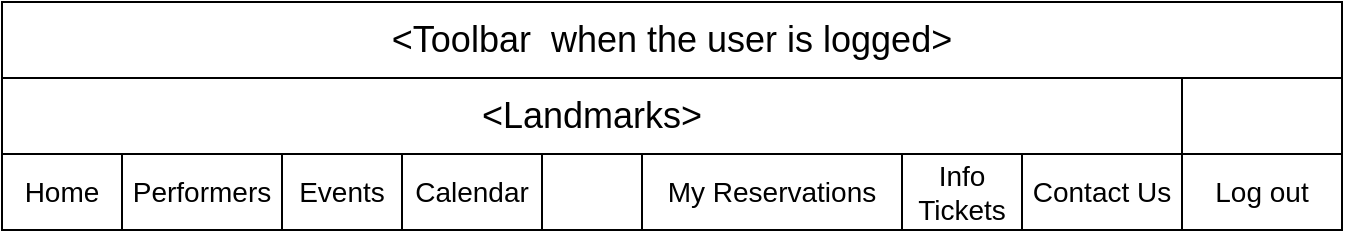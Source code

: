 <mxfile version="10.9.5" type="device"><diagram id="4rNqXYdwGntCiSQ5PHvN" name="Page-1"><mxGraphModel dx="864" dy="504" grid="1" gridSize="10" guides="1" tooltips="1" connect="1" arrows="1" fold="1" page="1" pageScale="1" pageWidth="827" pageHeight="1169" math="0" shadow="0"><root><mxCell id="0"/><mxCell id="1" parent="0"/><mxCell id="BqKdn8dDNGbj-1S_GmPf-1" value="&amp;lt;Landmarks&amp;gt;" style="rounded=0;whiteSpace=wrap;html=1;fontStyle=0;fontSize=18;" parent="1" vertex="1"><mxGeometry x="20" y="128" width="590" height="38" as="geometry"/></mxCell><mxCell id="BqKdn8dDNGbj-1S_GmPf-4" value="&lt;span style=&quot;font-size: 14px;&quot;&gt;Home&lt;/span&gt;" style="rounded=0;whiteSpace=wrap;html=1;fontStyle=0;fontSize=14;" parent="1" vertex="1"><mxGeometry x="20" y="166" width="60" height="38" as="geometry"/></mxCell><mxCell id="BqKdn8dDNGbj-1S_GmPf-7" value="&lt;span style=&quot;font-size: 14px&quot;&gt;Performers&lt;/span&gt;" style="rounded=0;whiteSpace=wrap;html=1;fontStyle=0;fontSize=14;" parent="1" vertex="1"><mxGeometry x="80" y="166" width="80" height="38" as="geometry"/></mxCell><mxCell id="BqKdn8dDNGbj-1S_GmPf-8" value="&lt;span style=&quot;font-size: 14px;&quot;&gt;Events&lt;/span&gt;" style="rounded=0;whiteSpace=wrap;html=1;fontStyle=0;fontSize=14;" parent="1" vertex="1"><mxGeometry x="160" y="166" width="60" height="38" as="geometry"/></mxCell><mxCell id="BqKdn8dDNGbj-1S_GmPf-9" value="&lt;span style=&quot;font-size: 14px&quot;&gt;Calendar&lt;br&gt;&lt;/span&gt;" style="rounded=0;whiteSpace=wrap;html=1;fontStyle=0;fontSize=14;" parent="1" vertex="1"><mxGeometry x="220" y="166" width="70" height="38" as="geometry"/></mxCell><mxCell id="BqKdn8dDNGbj-1S_GmPf-10" value="My Reservations" style="rounded=0;whiteSpace=wrap;html=1;fontStyle=0;fontSize=14;" parent="1" vertex="1"><mxGeometry x="340" y="166" width="130" height="38" as="geometry"/></mxCell><mxCell id="BqKdn8dDNGbj-1S_GmPf-11" value="" style="rounded=0;whiteSpace=wrap;html=1;fontStyle=0;fontSize=14;" parent="1" vertex="1"><mxGeometry x="290" y="166" width="50" height="38" as="geometry"/></mxCell><mxCell id="BqKdn8dDNGbj-1S_GmPf-12" value="Info Tickets" style="rounded=0;whiteSpace=wrap;html=1;fontStyle=0;fontSize=14;" parent="1" vertex="1"><mxGeometry x="470" y="166" width="60" height="38" as="geometry"/></mxCell><mxCell id="BqKdn8dDNGbj-1S_GmPf-13" value="&lt;span style=&quot;font-size: 14px;&quot;&gt;&lt;span style=&quot;font-size: 14px;&quot;&gt;Contact Us&lt;/span&gt;&lt;/span&gt;" style="rounded=0;whiteSpace=wrap;html=1;fontStyle=0;fontSize=14;" parent="1" vertex="1"><mxGeometry x="530" y="166" width="80" height="38" as="geometry"/></mxCell><mxCell id="BqKdn8dDNGbj-1S_GmPf-15" value="&lt;span&gt;&amp;lt;Toolbar&amp;nbsp; when the user is logged&amp;gt;&lt;/span&gt;" style="rounded=0;whiteSpace=wrap;html=1;fontStyle=0;fontSize=18;" parent="1" vertex="1"><mxGeometry x="20" y="90" width="670" height="38" as="geometry"/></mxCell><mxCell id="BqKdn8dDNGbj-1S_GmPf-20" value="&lt;span style=&quot;font-size: 14px;&quot;&gt;&lt;span style=&quot;font-size: 14px;&quot;&gt;Log out&lt;/span&gt;&lt;/span&gt;" style="rounded=0;whiteSpace=wrap;html=1;fontStyle=0;fontSize=14;" parent="1" vertex="1"><mxGeometry x="610" y="166" width="80" height="38" as="geometry"/></mxCell><mxCell id="GX4opUkw4KsaqZ2sdSeR-1" value="&lt;br style=&quot;font-size: 18px&quot;&gt;" style="rounded=0;whiteSpace=wrap;html=1;fontStyle=0;fontSize=18;" parent="1" vertex="1"><mxGeometry x="610" y="128" width="80" height="38" as="geometry"/></mxCell></root></mxGraphModel></diagram></mxfile>